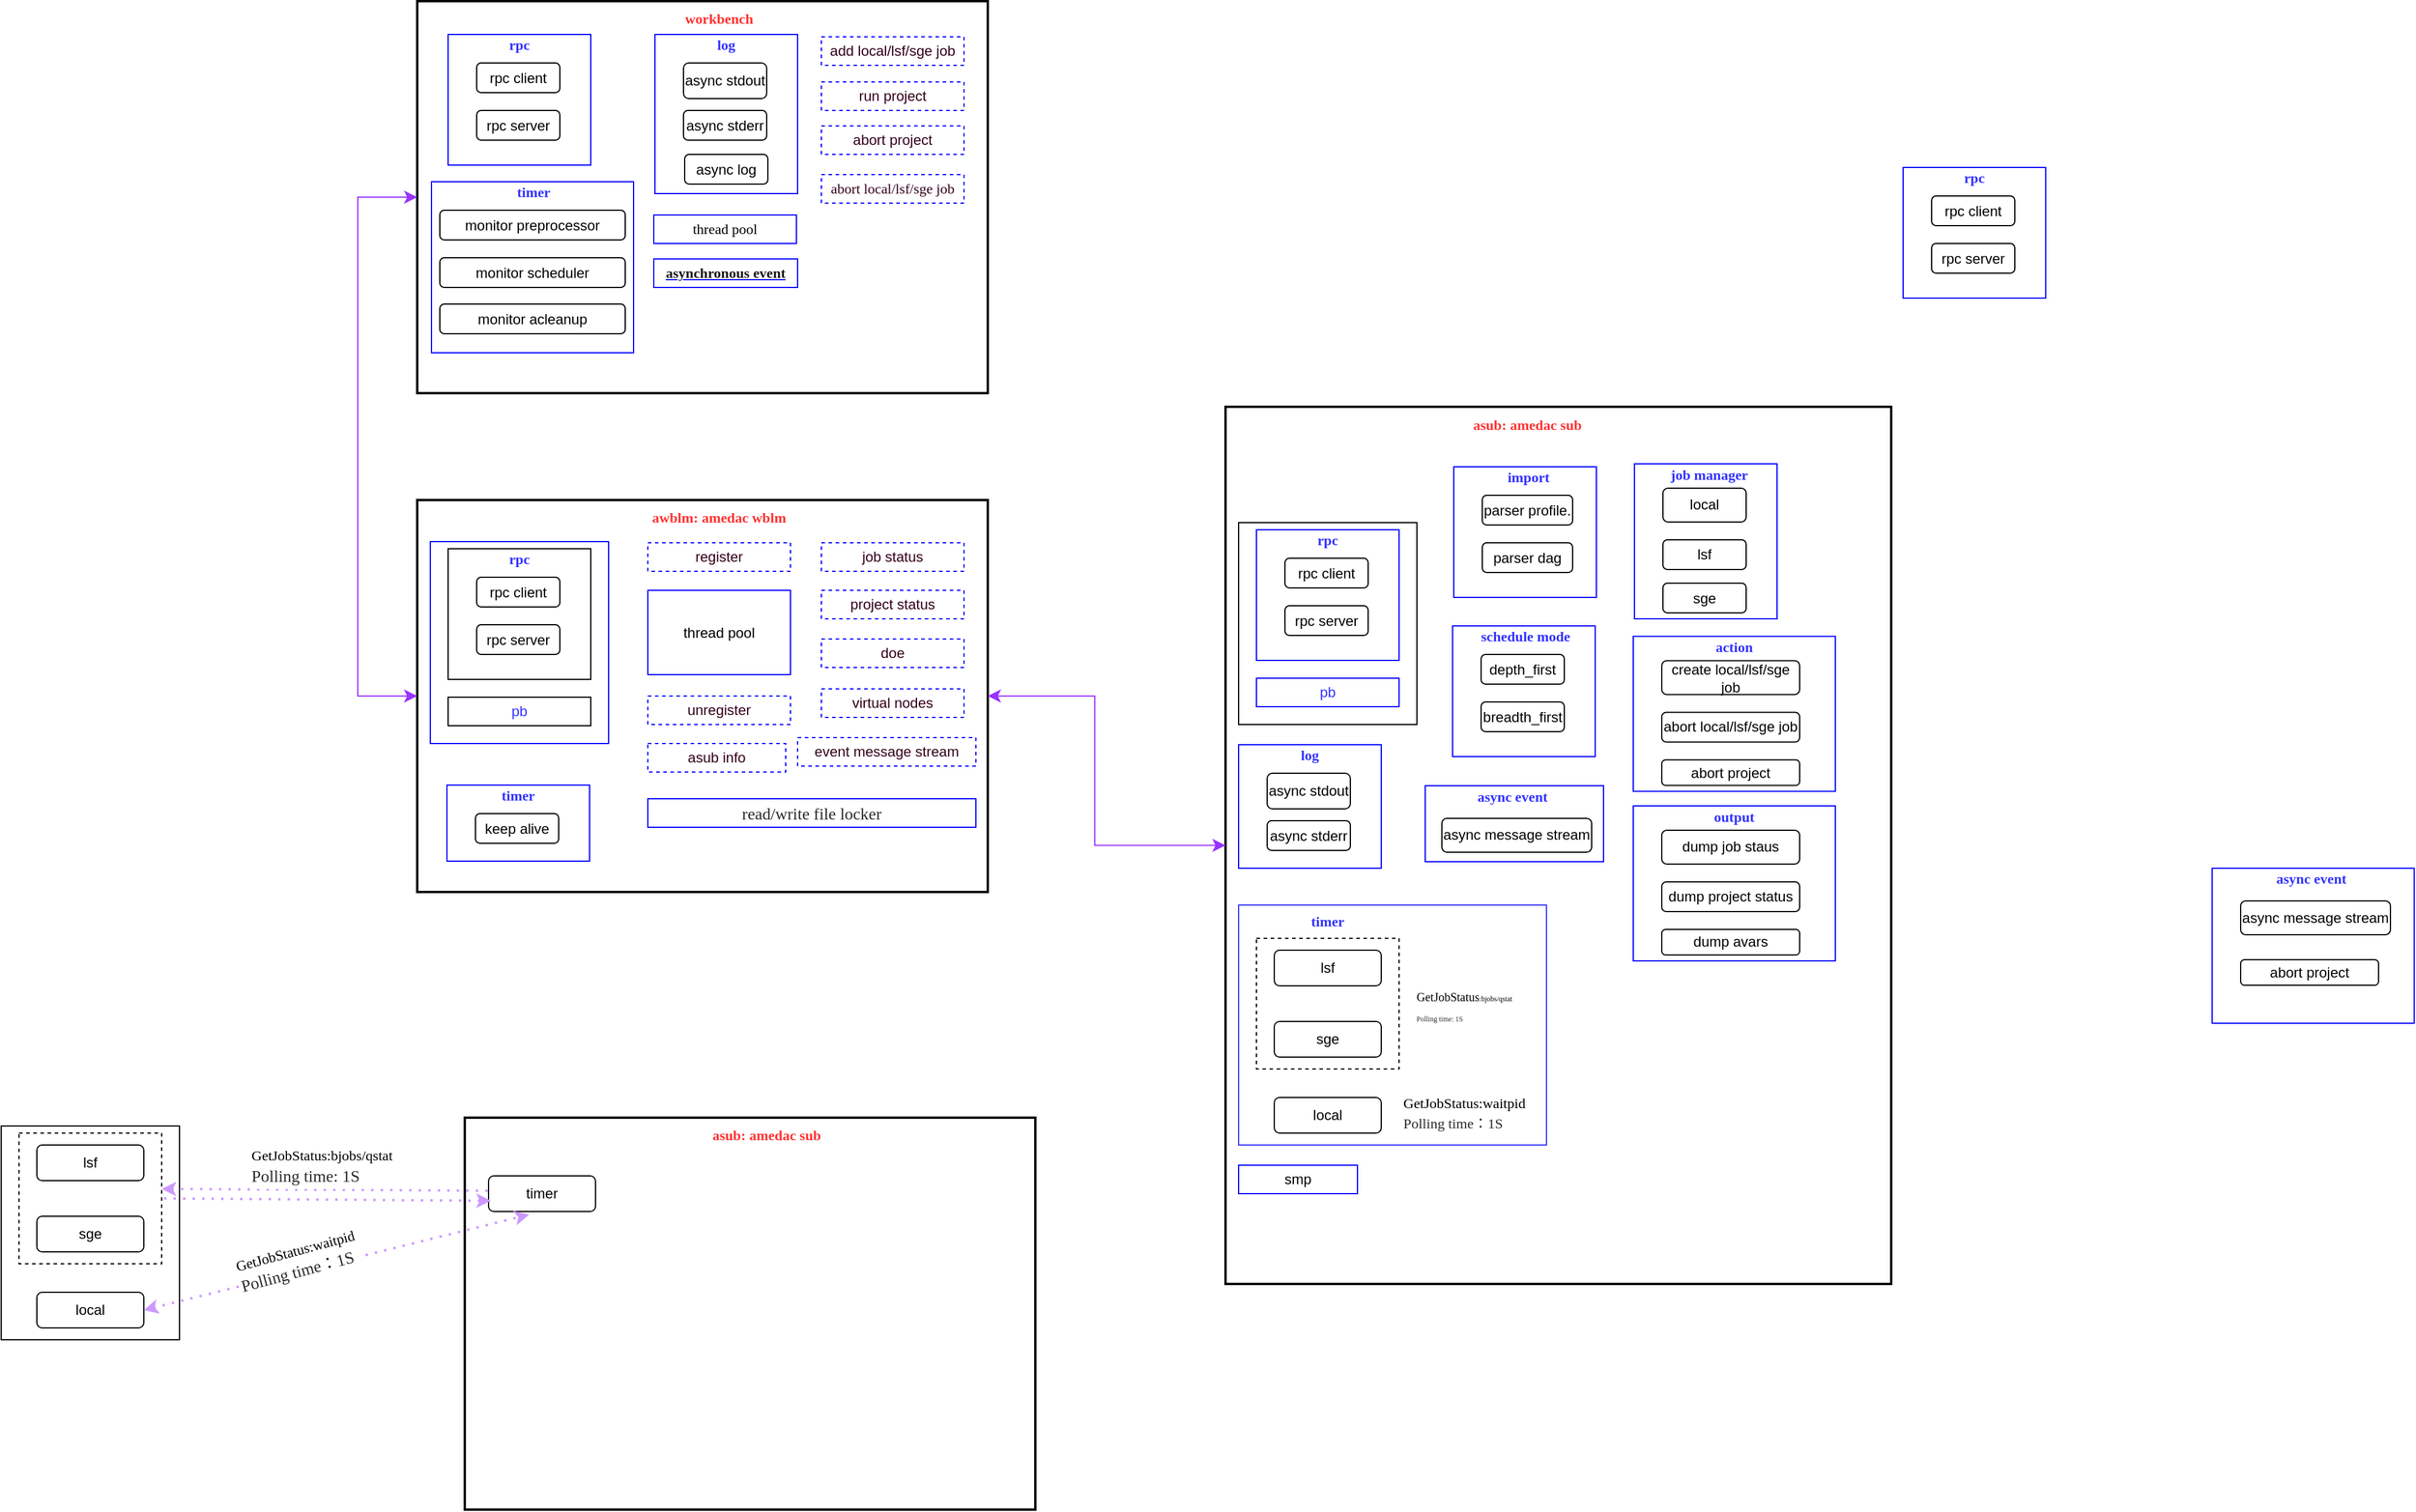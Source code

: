 <mxfile version="21.6.5" type="github">
  <diagram name="第 1 页" id="bX1XAtfb4kWLFVjf-5i0">
    <mxGraphModel dx="2264" dy="2120" grid="1" gridSize="10" guides="1" tooltips="1" connect="1" arrows="1" fold="1" page="1" pageScale="1" pageWidth="827" pageHeight="1169" math="0" shadow="0">
      <root>
        <mxCell id="0" />
        <mxCell id="1" parent="0" />
        <mxCell id="BO7hRAKgIpjlX32Vf64b-1" value="" style="rounded=0;whiteSpace=wrap;html=1;strokeWidth=2;" parent="1" vertex="1">
          <mxGeometry x="160" y="80" width="480" height="330" as="geometry" />
        </mxCell>
        <mxCell id="BO7hRAKgIpjlX32Vf64b-3" value="&lt;font color=&quot;#ff3333&quot; face=&quot;Times New Roman&quot;&gt;&lt;b&gt;awblm: amedac wblm&lt;/b&gt;&lt;/font&gt;" style="text;strokeColor=none;align=center;fillColor=none;html=1;verticalAlign=middle;whiteSpace=wrap;rounded=0;" parent="1" vertex="1">
          <mxGeometry x="321" y="80" width="186" height="30" as="geometry" />
        </mxCell>
        <mxCell id="gykPigOiNcFkzVXbVJ9o-21" value="" style="rounded=0;whiteSpace=wrap;html=1;strokeWidth=2;" parent="1" vertex="1">
          <mxGeometry x="160" y="-340" width="480" height="330" as="geometry" />
        </mxCell>
        <mxCell id="gykPigOiNcFkzVXbVJ9o-22" value="&lt;font color=&quot;#ff3333&quot; face=&quot;Times New Roman&quot;&gt;&lt;b&gt;workbench&lt;/b&gt;&lt;/font&gt;" style="text;strokeColor=none;align=center;fillColor=none;html=1;verticalAlign=middle;whiteSpace=wrap;rounded=0;" parent="1" vertex="1">
          <mxGeometry x="321" y="-340" width="186" height="30" as="geometry" />
        </mxCell>
        <mxCell id="gykPigOiNcFkzVXbVJ9o-25" value="" style="rounded=0;whiteSpace=wrap;html=1;strokeColor=#0000FF;" parent="1" vertex="1">
          <mxGeometry x="186" y="-312" width="120" height="110" as="geometry" />
        </mxCell>
        <mxCell id="gykPigOiNcFkzVXbVJ9o-26" value="rpc client" style="rounded=1;whiteSpace=wrap;html=1;" parent="1" vertex="1">
          <mxGeometry x="210" y="-288" width="70" height="25" as="geometry" />
        </mxCell>
        <mxCell id="gykPigOiNcFkzVXbVJ9o-31" value="&lt;font face=&quot;Times New Roman&quot;&gt;&lt;b&gt;rpc&lt;br&gt;&lt;/b&gt;&lt;/font&gt;" style="text;strokeColor=none;align=center;fillColor=none;html=1;verticalAlign=middle;whiteSpace=wrap;rounded=0;fontColor=#3333FF;" parent="1" vertex="1">
          <mxGeometry x="216" y="-318" width="60" height="30" as="geometry" />
        </mxCell>
        <mxCell id="gykPigOiNcFkzVXbVJ9o-32" value="rpc server" style="rounded=1;whiteSpace=wrap;html=1;" parent="1" vertex="1">
          <mxGeometry x="210" y="-248" width="70" height="25" as="geometry" />
        </mxCell>
        <mxCell id="gykPigOiNcFkzVXbVJ9o-33" value="" style="rounded=0;whiteSpace=wrap;html=1;" parent="1" vertex="1">
          <mxGeometry x="-190" y="607" width="150" height="180" as="geometry" />
        </mxCell>
        <mxCell id="gykPigOiNcFkzVXbVJ9o-34" value="" style="rounded=0;whiteSpace=wrap;html=1;strokeWidth=2;" parent="1" vertex="1">
          <mxGeometry x="200" y="600" width="480" height="330" as="geometry" />
        </mxCell>
        <mxCell id="gykPigOiNcFkzVXbVJ9o-35" value="&lt;font color=&quot;#ff3333&quot; face=&quot;Times New Roman&quot;&gt;&lt;b&gt;asub: amedac sub&lt;/b&gt;&lt;/font&gt;" style="text;strokeColor=none;align=center;fillColor=none;html=1;verticalAlign=middle;whiteSpace=wrap;rounded=0;" parent="1" vertex="1">
          <mxGeometry x="361" y="600" width="186" height="30" as="geometry" />
        </mxCell>
        <mxCell id="gykPigOiNcFkzVXbVJ9o-36" value="timer" style="rounded=1;whiteSpace=wrap;html=1;" parent="1" vertex="1">
          <mxGeometry x="220" y="649" width="90" height="30" as="geometry" />
        </mxCell>
        <mxCell id="gykPigOiNcFkzVXbVJ9o-37" value="" style="rounded=0;whiteSpace=wrap;html=1;dashed=1;" parent="1" vertex="1">
          <mxGeometry x="-175" y="613" width="120" height="110" as="geometry" />
        </mxCell>
        <mxCell id="gykPigOiNcFkzVXbVJ9o-38" value="lsf" style="rounded=1;whiteSpace=wrap;html=1;" parent="1" vertex="1">
          <mxGeometry x="-160" y="623" width="90" height="30" as="geometry" />
        </mxCell>
        <mxCell id="gykPigOiNcFkzVXbVJ9o-39" value="sge" style="rounded=1;whiteSpace=wrap;html=1;" parent="1" vertex="1">
          <mxGeometry x="-160" y="683" width="90" height="30" as="geometry" />
        </mxCell>
        <mxCell id="gykPigOiNcFkzVXbVJ9o-40" value="" style="endArrow=none;dashed=1;html=1;dashPattern=1 3;strokeWidth=2;rounded=0;exitX=1;exitY=0.5;exitDx=0;exitDy=0;entryX=0;entryY=0.75;entryDx=0;entryDy=0;startArrow=classic;startFill=1;strokeColor=#CC99FF;" parent="1" edge="1">
          <mxGeometry width="50" height="50" relative="1" as="geometry">
            <mxPoint x="-55.0" y="660" as="sourcePoint" />
            <mxPoint x="220" y="661.5" as="targetPoint" />
          </mxGeometry>
        </mxCell>
        <mxCell id="gykPigOiNcFkzVXbVJ9o-41" value="&lt;font face=&quot;Times New Roman&quot;&gt;GetJobStatus:bjobs/qstat&lt;br&gt;&lt;/font&gt;&lt;ul style=&quot;box-sizing: border-box; margin: 0px; padding: 0px; color: rgb(42, 43, 46); font-size: 14px; text-align: start; background-color: rgb(255, 255, 255);&quot;&gt;&lt;li style=&quot;box-sizing: border-box; margin: 0px; padding: 0px; list-style: none;&quot;&gt;&lt;p style=&quot;box-sizing: border-box; margin: 0px 0px 2px; padding: 0px; line-height: 21px; display: inline; font-size: var(--main-font-size);&quot; class=&quot;src grammarSection&quot; data-group=&quot;1-1&quot;&gt;&lt;font face=&quot;Times New Roman&quot;&gt;Polling time: 1S&lt;/font&gt;&lt;/p&gt;&lt;/li&gt;&lt;/ul&gt;" style="text;strokeColor=none;align=center;fillColor=none;html=1;verticalAlign=middle;whiteSpace=wrap;rounded=0;" parent="1" vertex="1">
          <mxGeometry y="627" width="160" height="30" as="geometry" />
        </mxCell>
        <mxCell id="gykPigOiNcFkzVXbVJ9o-42" value="" style="endArrow=classic;dashed=1;html=1;dashPattern=1 3;strokeWidth=2;rounded=0;exitX=1;exitY=0.5;exitDx=0;exitDy=0;entryX=0;entryY=0.75;entryDx=0;entryDy=0;startArrow=none;startFill=0;strokeColor=#CC99FF;endFill=1;" parent="1" edge="1">
          <mxGeometry width="50" height="50" relative="1" as="geometry">
            <mxPoint x="-53" y="668" as="sourcePoint" />
            <mxPoint x="222" y="670" as="targetPoint" />
          </mxGeometry>
        </mxCell>
        <mxCell id="gykPigOiNcFkzVXbVJ9o-43" value="local" style="rounded=1;whiteSpace=wrap;html=1;" parent="1" vertex="1">
          <mxGeometry x="-160" y="747" width="90" height="30" as="geometry" />
        </mxCell>
        <mxCell id="gykPigOiNcFkzVXbVJ9o-44" value="" style="endArrow=classic;dashed=1;html=1;dashPattern=1 3;strokeWidth=2;rounded=0;exitX=1;exitY=0.5;exitDx=0;exitDy=0;startArrow=classic;startFill=1;strokeColor=#CC99FF;endFill=1;entryX=0.38;entryY=1.087;entryDx=0;entryDy=0;entryPerimeter=0;" parent="1" source="gykPigOiNcFkzVXbVJ9o-43" target="gykPigOiNcFkzVXbVJ9o-36" edge="1">
          <mxGeometry width="50" height="50" relative="1" as="geometry">
            <mxPoint x="-25" y="747" as="sourcePoint" />
            <mxPoint x="250" y="749" as="targetPoint" />
          </mxGeometry>
        </mxCell>
        <mxCell id="gykPigOiNcFkzVXbVJ9o-45" value="&lt;font face=&quot;Times New Roman&quot;&gt;GetJobStatus:waitpid&lt;br&gt;&lt;/font&gt;&lt;ul style=&quot;box-sizing: border-box; margin: 0px; padding: 0px; color: rgb(42, 43, 46); font-size: 14px; text-align: start; background-color: rgb(255, 255, 255);&quot;&gt;&lt;li style=&quot;box-sizing: border-box; margin: 0px; padding: 0px; list-style: none;&quot;&gt;&lt;p style=&quot;box-sizing: border-box; margin: 0px 0px 2px; padding: 0px; line-height: 21px; display: inline; font-size: var(--main-font-size);&quot; class=&quot;src grammarSection&quot; data-group=&quot;1-1&quot;&gt;&lt;font face=&quot;Times New Roman&quot;&gt;Polling time：1S&lt;/font&gt;&lt;/p&gt;&lt;/li&gt;&lt;/ul&gt;" style="text;strokeColor=none;align=center;fillColor=none;html=1;verticalAlign=middle;whiteSpace=wrap;rounded=0;rotation=-15;" parent="1" vertex="1">
          <mxGeometry x="-20" y="707" width="160" height="30" as="geometry" />
        </mxCell>
        <mxCell id="gykPigOiNcFkzVXbVJ9o-48" value="" style="rounded=0;whiteSpace=wrap;html=1;strokeColor=#0000FF;" parent="1" vertex="1">
          <mxGeometry x="171" y="115" width="150" height="170" as="geometry" />
        </mxCell>
        <mxCell id="gykPigOiNcFkzVXbVJ9o-49" value="" style="rounded=0;whiteSpace=wrap;html=1;strokeColor=#000000;" parent="1" vertex="1">
          <mxGeometry x="186" y="121" width="120" height="110" as="geometry" />
        </mxCell>
        <mxCell id="gykPigOiNcFkzVXbVJ9o-50" value="rpc client" style="rounded=1;whiteSpace=wrap;html=1;" parent="1" vertex="1">
          <mxGeometry x="210" y="145" width="70" height="25" as="geometry" />
        </mxCell>
        <mxCell id="gykPigOiNcFkzVXbVJ9o-52" value="&lt;font face=&quot;Times New Roman&quot;&gt;&lt;b&gt;rpc&lt;br&gt;&lt;/b&gt;&lt;/font&gt;" style="text;strokeColor=none;align=center;fillColor=none;html=1;verticalAlign=middle;whiteSpace=wrap;rounded=0;fontColor=#3333FF;" parent="1" vertex="1">
          <mxGeometry x="216" y="115" width="60" height="30" as="geometry" />
        </mxCell>
        <mxCell id="gykPigOiNcFkzVXbVJ9o-53" value="rpc server" style="rounded=1;whiteSpace=wrap;html=1;" parent="1" vertex="1">
          <mxGeometry x="210" y="185" width="70" height="25" as="geometry" />
        </mxCell>
        <mxCell id="gykPigOiNcFkzVXbVJ9o-46" value="" style="edgeStyle=elbowEdgeStyle;elbow=horizontal;endArrow=classic;html=1;curved=0;rounded=0;endSize=8;startSize=8;exitX=0;exitY=0.5;exitDx=0;exitDy=0;entryX=0;entryY=0.5;entryDx=0;entryDy=0;strokeColor=#9933FF;startArrow=classic;startFill=1;" parent="1" source="gykPigOiNcFkzVXbVJ9o-21" target="BO7hRAKgIpjlX32Vf64b-1" edge="1">
          <mxGeometry width="50" height="50" relative="1" as="geometry">
            <mxPoint x="-80" y="-250" as="sourcePoint" />
            <mxPoint x="-30" y="-300" as="targetPoint" />
            <Array as="points">
              <mxPoint x="110" y="80" />
              <mxPoint x="20" y="-20" />
            </Array>
          </mxGeometry>
        </mxCell>
        <mxCell id="gykPigOiNcFkzVXbVJ9o-55" value="" style="rounded=0;whiteSpace=wrap;html=1;strokeColor=#0000FF;" parent="1" vertex="1">
          <mxGeometry x="185" y="320" width="120" height="64" as="geometry" />
        </mxCell>
        <mxCell id="gykPigOiNcFkzVXbVJ9o-56" value="keep alive" style="rounded=1;whiteSpace=wrap;html=1;" parent="1" vertex="1">
          <mxGeometry x="209" y="344" width="70" height="25" as="geometry" />
        </mxCell>
        <mxCell id="gykPigOiNcFkzVXbVJ9o-58" value="&lt;font face=&quot;Times New Roman&quot;&gt;&lt;b&gt;timer&lt;br&gt;&lt;/b&gt;&lt;/font&gt;" style="text;strokeColor=none;align=center;fillColor=none;html=1;verticalAlign=middle;whiteSpace=wrap;rounded=0;fontColor=#3333FF;" parent="1" vertex="1">
          <mxGeometry x="215" y="314" width="60" height="30" as="geometry" />
        </mxCell>
        <mxCell id="gykPigOiNcFkzVXbVJ9o-62" value="thread pool" style="rounded=0;whiteSpace=wrap;html=1;strokeColor=#0000FF;" parent="1" vertex="1">
          <mxGeometry x="354" y="156" width="120" height="71" as="geometry" />
        </mxCell>
        <mxCell id="gykPigOiNcFkzVXbVJ9o-76" value="&lt;font color=&quot;#3333ff&quot;&gt;pb&lt;/font&gt;" style="rounded=0;whiteSpace=wrap;html=1;strokeColor=#000000;" parent="1" vertex="1">
          <mxGeometry x="186" y="246" width="120" height="24" as="geometry" />
        </mxCell>
        <mxCell id="gykPigOiNcFkzVXbVJ9o-80" value="&lt;font color=&quot;#33001a&quot;&gt;job status&lt;/font&gt;" style="rounded=0;whiteSpace=wrap;html=1;strokeColor=#0000FF;dashed=1;" parent="1" vertex="1">
          <mxGeometry x="500" y="116" width="120" height="24" as="geometry" />
        </mxCell>
        <mxCell id="gykPigOiNcFkzVXbVJ9o-88" value="&lt;font color=&quot;#33001a&quot;&gt;project status&lt;/font&gt;" style="rounded=0;whiteSpace=wrap;html=1;strokeColor=#0000FF;dashed=1;" parent="1" vertex="1">
          <mxGeometry x="500" y="156" width="120" height="24" as="geometry" />
        </mxCell>
        <mxCell id="gykPigOiNcFkzVXbVJ9o-96" value="&lt;font color=&quot;#33001a&quot;&gt;doe&lt;/font&gt;" style="rounded=0;whiteSpace=wrap;html=1;strokeColor=#0000FF;dashed=1;" parent="1" vertex="1">
          <mxGeometry x="500" y="197" width="120" height="24" as="geometry" />
        </mxCell>
        <mxCell id="gykPigOiNcFkzVXbVJ9o-97" value="&lt;font color=&quot;#33001a&quot;&gt;virtual nodes&lt;/font&gt;" style="rounded=0;whiteSpace=wrap;html=1;strokeColor=#0000FF;dashed=1;" parent="1" vertex="1">
          <mxGeometry x="500" y="239" width="120" height="24" as="geometry" />
        </mxCell>
        <mxCell id="gykPigOiNcFkzVXbVJ9o-98" value="&lt;font color=&quot;#33001a&quot;&gt;event message stream&lt;/font&gt;" style="rounded=0;whiteSpace=wrap;html=1;strokeColor=#0000FF;dashed=1;" parent="1" vertex="1">
          <mxGeometry x="480" y="280" width="150" height="24" as="geometry" />
        </mxCell>
        <mxCell id="gykPigOiNcFkzVXbVJ9o-103" value="&lt;font color=&quot;#33001a&quot;&gt;register&lt;/font&gt;" style="rounded=0;whiteSpace=wrap;html=1;strokeColor=#0000FF;dashed=1;" parent="1" vertex="1">
          <mxGeometry x="354" y="116" width="120" height="24" as="geometry" />
        </mxCell>
        <mxCell id="gykPigOiNcFkzVXbVJ9o-104" value="&lt;font color=&quot;#33001a&quot;&gt;unregister&lt;/font&gt;" style="rounded=0;whiteSpace=wrap;html=1;strokeColor=#0000FF;dashed=1;" parent="1" vertex="1">
          <mxGeometry x="354" y="245" width="120" height="24" as="geometry" />
        </mxCell>
        <mxCell id="gykPigOiNcFkzVXbVJ9o-109" value="" style="rounded=0;whiteSpace=wrap;html=1;strokeColor=#0000FF;" parent="1" vertex="1">
          <mxGeometry x="172" y="-188" width="170" height="144" as="geometry" />
        </mxCell>
        <mxCell id="gykPigOiNcFkzVXbVJ9o-110" value="monitor preprocessor" style="rounded=1;whiteSpace=wrap;html=1;" parent="1" vertex="1">
          <mxGeometry x="179" y="-164" width="156" height="25" as="geometry" />
        </mxCell>
        <mxCell id="gykPigOiNcFkzVXbVJ9o-111" value="&lt;font face=&quot;Times New Roman&quot;&gt;&lt;b&gt;timer&lt;br&gt;&lt;/b&gt;&lt;/font&gt;" style="text;strokeColor=none;align=center;fillColor=none;html=1;verticalAlign=middle;whiteSpace=wrap;rounded=0;fontColor=#3333FF;" parent="1" vertex="1">
          <mxGeometry x="228" y="-194" width="60" height="30" as="geometry" />
        </mxCell>
        <mxCell id="gykPigOiNcFkzVXbVJ9o-112" value="monitor scheduler" style="rounded=1;whiteSpace=wrap;html=1;" parent="1" vertex="1">
          <mxGeometry x="179" y="-124" width="156" height="25" as="geometry" />
        </mxCell>
        <mxCell id="gykPigOiNcFkzVXbVJ9o-115" value="monitor acleanup" style="rounded=1;whiteSpace=wrap;html=1;" parent="1" vertex="1">
          <mxGeometry x="179" y="-85" width="156" height="25" as="geometry" />
        </mxCell>
        <mxCell id="gykPigOiNcFkzVXbVJ9o-116" value="" style="rounded=0;whiteSpace=wrap;html=1;strokeColor=#0000FF;" parent="1" vertex="1">
          <mxGeometry x="360" y="-312" width="120" height="134" as="geometry" />
        </mxCell>
        <mxCell id="gykPigOiNcFkzVXbVJ9o-117" value="async stdout" style="rounded=1;whiteSpace=wrap;html=1;" parent="1" vertex="1">
          <mxGeometry x="384" y="-288" width="70" height="30" as="geometry" />
        </mxCell>
        <mxCell id="gykPigOiNcFkzVXbVJ9o-118" value="&lt;font face=&quot;Times New Roman&quot;&gt;&lt;b&gt;log&lt;br&gt;&lt;/b&gt;&lt;/font&gt;" style="text;strokeColor=none;align=center;fillColor=none;html=1;verticalAlign=middle;whiteSpace=wrap;rounded=0;fontColor=#3333FF;" parent="1" vertex="1">
          <mxGeometry x="390" y="-318" width="60" height="30" as="geometry" />
        </mxCell>
        <mxCell id="gykPigOiNcFkzVXbVJ9o-119" value="async stderr" style="rounded=1;whiteSpace=wrap;html=1;" parent="1" vertex="1">
          <mxGeometry x="384" y="-248" width="70" height="25" as="geometry" />
        </mxCell>
        <mxCell id="gykPigOiNcFkzVXbVJ9o-120" value="async log" style="rounded=1;whiteSpace=wrap;html=1;" parent="1" vertex="1">
          <mxGeometry x="385" y="-211" width="70" height="25" as="geometry" />
        </mxCell>
        <mxCell id="gykPigOiNcFkzVXbVJ9o-123" value="&lt;font color=&quot;#33001a&quot;&gt;add local/lsf/sge job&lt;/font&gt;" style="rounded=0;whiteSpace=wrap;html=1;strokeColor=#0000FF;dashed=1;" parent="1" vertex="1">
          <mxGeometry x="500" y="-310" width="120" height="24" as="geometry" />
        </mxCell>
        <mxCell id="gykPigOiNcFkzVXbVJ9o-127" value="&lt;font color=&quot;#33001a&quot;&gt;run project&lt;/font&gt;" style="rounded=0;whiteSpace=wrap;html=1;strokeColor=#0000FF;dashed=1;" parent="1" vertex="1">
          <mxGeometry x="500" y="-272" width="120" height="24" as="geometry" />
        </mxCell>
        <mxCell id="gykPigOiNcFkzVXbVJ9o-128" value="&lt;font color=&quot;#33001a&quot;&gt;abort project&lt;/font&gt;" style="rounded=0;whiteSpace=wrap;html=1;strokeColor=#0000FF;dashed=1;" parent="1" vertex="1">
          <mxGeometry x="500" y="-235" width="120" height="24" as="geometry" />
        </mxCell>
        <mxCell id="gykPigOiNcFkzVXbVJ9o-129" value="&lt;font face=&quot;Times New Roman&quot; color=&quot;#33001a&quot;&gt;abort local/lsf/sge job&lt;/font&gt;" style="rounded=0;whiteSpace=wrap;html=1;strokeColor=#0000FF;dashed=1;" parent="1" vertex="1">
          <mxGeometry x="500" y="-194" width="120" height="24" as="geometry" />
        </mxCell>
        <mxCell id="gykPigOiNcFkzVXbVJ9o-131" value="&lt;font face=&quot;Times New Roman&quot;&gt;thread pool&lt;/font&gt;" style="rounded=0;whiteSpace=wrap;html=1;strokeColor=#0000FF;" parent="1" vertex="1">
          <mxGeometry x="359" y="-160" width="120" height="24" as="geometry" />
        </mxCell>
        <mxCell id="gykPigOiNcFkzVXbVJ9o-135" value="&lt;a style=&quot;box-sizing: border-box; cursor: pointer; outline: none; -webkit-tap-highlight-color: transparent; line-height: 22.5px; font-weight: 600; text-align: start; background-color: rgb(255, 255, 255);&quot; class=&quot;color_pc_blue_text&quot; data-keyword=&quot;asynchronous event&quot;&gt;&lt;font color=&quot;#1a1a1a&quot; style=&quot;font-size: 12px;&quot; face=&quot;Times New Roman&quot;&gt;asynchronous event&lt;/font&gt;&lt;/a&gt;" style="rounded=0;whiteSpace=wrap;html=1;strokeColor=#0000FF;" parent="1" vertex="1">
          <mxGeometry x="359" y="-123" width="121" height="24" as="geometry" />
        </mxCell>
        <mxCell id="gykPigOiNcFkzVXbVJ9o-137" value="" style="rounded=0;whiteSpace=wrap;html=1;strokeWidth=2;" parent="1" vertex="1">
          <mxGeometry x="840" y="1.5" width="560" height="738.5" as="geometry" />
        </mxCell>
        <mxCell id="gykPigOiNcFkzVXbVJ9o-138" value="&lt;font color=&quot;#ff3333&quot; face=&quot;Times New Roman&quot;&gt;&lt;b&gt;asub: amedac sub&lt;/b&gt;&lt;/font&gt;" style="text;strokeColor=none;align=center;fillColor=none;html=1;verticalAlign=middle;whiteSpace=wrap;rounded=0;" parent="1" vertex="1">
          <mxGeometry x="1001" y="1.5" width="186" height="30" as="geometry" />
        </mxCell>
        <mxCell id="gykPigOiNcFkzVXbVJ9o-157" value="" style="edgeStyle=elbowEdgeStyle;elbow=horizontal;endArrow=classic;html=1;curved=0;rounded=0;endSize=8;startSize=8;exitX=1;exitY=0.5;exitDx=0;exitDy=0;entryX=0;entryY=0.5;entryDx=0;entryDy=0;strokeColor=#9933FF;startArrow=classic;startFill=1;" parent="1" source="BO7hRAKgIpjlX32Vf64b-1" target="gykPigOiNcFkzVXbVJ9o-137" edge="1">
          <mxGeometry width="50" height="50" relative="1" as="geometry">
            <mxPoint x="950" y="-182.5" as="sourcePoint" />
            <mxPoint x="950" y="290.5" as="targetPoint" />
            <Array as="points">
              <mxPoint x="730" y="200" />
              <mxPoint x="760" y="72.5" />
            </Array>
          </mxGeometry>
        </mxCell>
        <mxCell id="WwJjF-KTyTpp8xfa5fLg-1" value="" style="rounded=0;whiteSpace=wrap;html=1;" vertex="1" parent="1">
          <mxGeometry x="851" y="99" width="150" height="170" as="geometry" />
        </mxCell>
        <mxCell id="WwJjF-KTyTpp8xfa5fLg-2" value="" style="rounded=0;whiteSpace=wrap;html=1;strokeColor=#0000FF;" vertex="1" parent="1">
          <mxGeometry x="866" y="105" width="120" height="110" as="geometry" />
        </mxCell>
        <mxCell id="WwJjF-KTyTpp8xfa5fLg-3" value="rpc client" style="rounded=1;whiteSpace=wrap;html=1;" vertex="1" parent="1">
          <mxGeometry x="890" y="129" width="70" height="25" as="geometry" />
        </mxCell>
        <mxCell id="WwJjF-KTyTpp8xfa5fLg-4" value="&lt;font face=&quot;Times New Roman&quot;&gt;&lt;b&gt;rpc&lt;br&gt;&lt;/b&gt;&lt;/font&gt;" style="text;strokeColor=none;align=center;fillColor=none;html=1;verticalAlign=middle;whiteSpace=wrap;rounded=0;fontColor=#3333FF;" vertex="1" parent="1">
          <mxGeometry x="896" y="99" width="60" height="30" as="geometry" />
        </mxCell>
        <mxCell id="WwJjF-KTyTpp8xfa5fLg-5" value="rpc server" style="rounded=1;whiteSpace=wrap;html=1;" vertex="1" parent="1">
          <mxGeometry x="890" y="169" width="70" height="25" as="geometry" />
        </mxCell>
        <mxCell id="WwJjF-KTyTpp8xfa5fLg-6" value="&lt;font color=&quot;#3333ff&quot;&gt;pb&lt;/font&gt;" style="rounded=0;whiteSpace=wrap;html=1;strokeColor=#0000FF;" vertex="1" parent="1">
          <mxGeometry x="866" y="230" width="120" height="24" as="geometry" />
        </mxCell>
        <mxCell id="WwJjF-KTyTpp8xfa5fLg-7" value="" style="rounded=0;whiteSpace=wrap;html=1;strokeColor=#0000FF;" vertex="1" parent="1">
          <mxGeometry x="1410" y="-200" width="120" height="110" as="geometry" />
        </mxCell>
        <mxCell id="WwJjF-KTyTpp8xfa5fLg-8" value="rpc client" style="rounded=1;whiteSpace=wrap;html=1;" vertex="1" parent="1">
          <mxGeometry x="1434" y="-176" width="70" height="25" as="geometry" />
        </mxCell>
        <mxCell id="WwJjF-KTyTpp8xfa5fLg-9" value="&lt;font face=&quot;Times New Roman&quot;&gt;&lt;b&gt;rpc&lt;br&gt;&lt;/b&gt;&lt;/font&gt;" style="text;strokeColor=none;align=center;fillColor=none;html=1;verticalAlign=middle;whiteSpace=wrap;rounded=0;fontColor=#3333FF;" vertex="1" parent="1">
          <mxGeometry x="1440" y="-206" width="60" height="30" as="geometry" />
        </mxCell>
        <mxCell id="WwJjF-KTyTpp8xfa5fLg-10" value="rpc server" style="rounded=1;whiteSpace=wrap;html=1;" vertex="1" parent="1">
          <mxGeometry x="1434" y="-136" width="70" height="25" as="geometry" />
        </mxCell>
        <mxCell id="WwJjF-KTyTpp8xfa5fLg-11" value="" style="rounded=0;whiteSpace=wrap;html=1;strokeColor=#0000FF;" vertex="1" parent="1">
          <mxGeometry x="1031" y="186" width="120" height="110" as="geometry" />
        </mxCell>
        <mxCell id="WwJjF-KTyTpp8xfa5fLg-12" value="depth_first" style="rounded=1;whiteSpace=wrap;html=1;" vertex="1" parent="1">
          <mxGeometry x="1055" y="210" width="70" height="25" as="geometry" />
        </mxCell>
        <mxCell id="WwJjF-KTyTpp8xfa5fLg-13" value="&lt;font face=&quot;Times New Roman&quot;&gt;&lt;b&gt;schedule mode&amp;nbsp;&lt;br&gt;&lt;/b&gt;&lt;/font&gt;" style="text;strokeColor=none;align=center;fillColor=none;html=1;verticalAlign=middle;whiteSpace=wrap;rounded=0;fontColor=#3333FF;" vertex="1" parent="1">
          <mxGeometry x="1044" y="180" width="100" height="30" as="geometry" />
        </mxCell>
        <mxCell id="WwJjF-KTyTpp8xfa5fLg-14" value="breadth_first" style="rounded=1;whiteSpace=wrap;html=1;" vertex="1" parent="1">
          <mxGeometry x="1055" y="250" width="70" height="25" as="geometry" />
        </mxCell>
        <mxCell id="WwJjF-KTyTpp8xfa5fLg-18" value="" style="rounded=0;whiteSpace=wrap;html=1;strokeColor=#0000FF;" vertex="1" parent="1">
          <mxGeometry x="851" y="286" width="120" height="104" as="geometry" />
        </mxCell>
        <mxCell id="WwJjF-KTyTpp8xfa5fLg-19" value="async stdout" style="rounded=1;whiteSpace=wrap;html=1;" vertex="1" parent="1">
          <mxGeometry x="875" y="310" width="70" height="30" as="geometry" />
        </mxCell>
        <mxCell id="WwJjF-KTyTpp8xfa5fLg-20" value="&lt;font face=&quot;Times New Roman&quot;&gt;&lt;b&gt;log&lt;br&gt;&lt;/b&gt;&lt;/font&gt;" style="text;strokeColor=none;align=center;fillColor=none;html=1;verticalAlign=middle;whiteSpace=wrap;rounded=0;fontColor=#3333FF;" vertex="1" parent="1">
          <mxGeometry x="881" y="280" width="60" height="30" as="geometry" />
        </mxCell>
        <mxCell id="WwJjF-KTyTpp8xfa5fLg-21" value="async stderr" style="rounded=1;whiteSpace=wrap;html=1;" vertex="1" parent="1">
          <mxGeometry x="875" y="350" width="70" height="25" as="geometry" />
        </mxCell>
        <mxCell id="WwJjF-KTyTpp8xfa5fLg-24" value="&lt;font color=&quot;#33001a&quot;&gt;asub info&lt;/font&gt;" style="rounded=0;whiteSpace=wrap;html=1;strokeColor=#0000FF;dashed=1;" vertex="1" parent="1">
          <mxGeometry x="354" y="285" width="116" height="24" as="geometry" />
        </mxCell>
        <mxCell id="WwJjF-KTyTpp8xfa5fLg-25" value="&lt;ul style=&quot;box-sizing: border-box; margin: 0px; padding: 0px; color: rgb(42, 43, 46); font-size: 14px; text-align: start; background-color: rgb(255, 255, 255);&quot;&gt;&lt;li style=&quot;box-sizing: border-box; margin: 0px; padding: 0px; list-style: none;&quot;&gt;&lt;p style=&quot;box-sizing: border-box; margin: 0px 0px 2px; padding: 0px; line-height: 21px; display: inline; font-size: var(--main-font-size);&quot; class=&quot;src grammarSection&quot; data-group=&quot;1-1&quot;&gt;&lt;font face=&quot;Times New Roman&quot;&gt;read/write file locker&lt;/font&gt;&lt;/p&gt;&lt;/li&gt;&lt;/ul&gt;" style="rounded=0;whiteSpace=wrap;html=1;strokeColor=#0000FF;" vertex="1" parent="1">
          <mxGeometry x="354" y="331.5" width="276" height="24" as="geometry" />
        </mxCell>
        <mxCell id="WwJjF-KTyTpp8xfa5fLg-26" value="" style="rounded=0;whiteSpace=wrap;html=1;strokeColor=#0000FF;" vertex="1" parent="1">
          <mxGeometry x="1032" y="52" width="120" height="110" as="geometry" />
        </mxCell>
        <mxCell id="WwJjF-KTyTpp8xfa5fLg-27" value="parser profile." style="rounded=1;whiteSpace=wrap;html=1;" vertex="1" parent="1">
          <mxGeometry x="1056" y="76" width="76" height="25" as="geometry" />
        </mxCell>
        <mxCell id="WwJjF-KTyTpp8xfa5fLg-28" value="&lt;font face=&quot;Times New Roman&quot;&gt;&lt;b&gt;import&lt;br&gt;&lt;/b&gt;&lt;/font&gt;" style="text;strokeColor=none;align=center;fillColor=none;html=1;verticalAlign=middle;whiteSpace=wrap;rounded=0;fontColor=#3333FF;" vertex="1" parent="1">
          <mxGeometry x="1045" y="46" width="100" height="30" as="geometry" />
        </mxCell>
        <mxCell id="WwJjF-KTyTpp8xfa5fLg-29" value="parser dag" style="rounded=1;whiteSpace=wrap;html=1;" vertex="1" parent="1">
          <mxGeometry x="1056" y="116" width="76" height="25" as="geometry" />
        </mxCell>
        <mxCell id="WwJjF-KTyTpp8xfa5fLg-30" value="" style="rounded=0;whiteSpace=wrap;html=1;strokeColor=#0000FF;" vertex="1" parent="1">
          <mxGeometry x="1184" y="49.5" width="120" height="130.5" as="geometry" />
        </mxCell>
        <mxCell id="WwJjF-KTyTpp8xfa5fLg-31" value="local" style="rounded=1;whiteSpace=wrap;html=1;" vertex="1" parent="1">
          <mxGeometry x="1208" y="70" width="70" height="28.5" as="geometry" />
        </mxCell>
        <mxCell id="WwJjF-KTyTpp8xfa5fLg-32" value="&lt;font face=&quot;Times New Roman&quot;&gt;&lt;b&gt;job manager&lt;br&gt;&lt;/b&gt;&lt;/font&gt;" style="text;strokeColor=none;align=center;fillColor=none;html=1;verticalAlign=middle;whiteSpace=wrap;rounded=0;fontColor=#3333FF;" vertex="1" parent="1">
          <mxGeometry x="1197" y="43.5" width="100" height="30" as="geometry" />
        </mxCell>
        <mxCell id="WwJjF-KTyTpp8xfa5fLg-33" value="lsf" style="rounded=1;whiteSpace=wrap;html=1;" vertex="1" parent="1">
          <mxGeometry x="1208" y="113.5" width="70" height="25" as="geometry" />
        </mxCell>
        <mxCell id="WwJjF-KTyTpp8xfa5fLg-36" value="sge" style="rounded=1;whiteSpace=wrap;html=1;" vertex="1" parent="1">
          <mxGeometry x="1208" y="150" width="70" height="25" as="geometry" />
        </mxCell>
        <mxCell id="WwJjF-KTyTpp8xfa5fLg-43" value="" style="rounded=0;whiteSpace=wrap;html=1;strokeColor=#0000FF;" vertex="1" parent="1">
          <mxGeometry x="1183" y="337.5" width="170" height="130.5" as="geometry" />
        </mxCell>
        <mxCell id="WwJjF-KTyTpp8xfa5fLg-44" value="dump job staus" style="rounded=1;whiteSpace=wrap;html=1;" vertex="1" parent="1">
          <mxGeometry x="1207" y="358" width="116" height="28.5" as="geometry" />
        </mxCell>
        <mxCell id="WwJjF-KTyTpp8xfa5fLg-45" value="&lt;font face=&quot;Times New Roman&quot;&gt;&lt;b&gt;output&lt;br&gt;&lt;/b&gt;&lt;/font&gt;" style="text;strokeColor=none;align=center;fillColor=none;html=1;verticalAlign=middle;whiteSpace=wrap;rounded=0;fontColor=#3333FF;" vertex="1" parent="1">
          <mxGeometry x="1218" y="331.5" width="100" height="30" as="geometry" />
        </mxCell>
        <mxCell id="WwJjF-KTyTpp8xfa5fLg-46" value="dump project status" style="rounded=1;whiteSpace=wrap;html=1;" vertex="1" parent="1">
          <mxGeometry x="1207" y="401.5" width="116" height="25" as="geometry" />
        </mxCell>
        <mxCell id="WwJjF-KTyTpp8xfa5fLg-47" value="dump avars" style="rounded=1;whiteSpace=wrap;html=1;" vertex="1" parent="1">
          <mxGeometry x="1207" y="441.5" width="116" height="21.5" as="geometry" />
        </mxCell>
        <mxCell id="WwJjF-KTyTpp8xfa5fLg-48" value="smp" style="rounded=0;whiteSpace=wrap;html=1;strokeColor=#0000FF;" vertex="1" parent="1">
          <mxGeometry x="851" y="640" width="100" height="24" as="geometry" />
        </mxCell>
        <mxCell id="WwJjF-KTyTpp8xfa5fLg-53" value="" style="rounded=0;whiteSpace=wrap;html=1;strokeColor=#0000FF;" vertex="1" parent="1">
          <mxGeometry x="1183" y="194.75" width="170" height="130.5" as="geometry" />
        </mxCell>
        <mxCell id="WwJjF-KTyTpp8xfa5fLg-54" value="create local/lsf/sge job" style="rounded=1;whiteSpace=wrap;html=1;" vertex="1" parent="1">
          <mxGeometry x="1207" y="215.25" width="116" height="28.5" as="geometry" />
        </mxCell>
        <mxCell id="WwJjF-KTyTpp8xfa5fLg-55" value="&lt;font face=&quot;Times New Roman&quot;&gt;&lt;b&gt;action&lt;br&gt;&lt;/b&gt;&lt;/font&gt;" style="text;strokeColor=none;align=center;fillColor=none;html=1;verticalAlign=middle;whiteSpace=wrap;rounded=0;fontColor=#3333FF;" vertex="1" parent="1">
          <mxGeometry x="1218" y="188.75" width="100" height="30" as="geometry" />
        </mxCell>
        <mxCell id="WwJjF-KTyTpp8xfa5fLg-56" value="abort local/lsf/sge job" style="rounded=1;whiteSpace=wrap;html=1;" vertex="1" parent="1">
          <mxGeometry x="1207" y="258.75" width="116" height="25" as="geometry" />
        </mxCell>
        <mxCell id="WwJjF-KTyTpp8xfa5fLg-57" value="abort project" style="rounded=1;whiteSpace=wrap;html=1;" vertex="1" parent="1">
          <mxGeometry x="1207" y="298.75" width="116" height="21.5" as="geometry" />
        </mxCell>
        <mxCell id="WwJjF-KTyTpp8xfa5fLg-59" value="" style="rounded=0;whiteSpace=wrap;html=1;strokeColor=#0000FF;" vertex="1" parent="1">
          <mxGeometry x="1670" y="390" width="170" height="130.5" as="geometry" />
        </mxCell>
        <mxCell id="WwJjF-KTyTpp8xfa5fLg-60" value="async message stream" style="rounded=1;whiteSpace=wrap;html=1;" vertex="1" parent="1">
          <mxGeometry x="1694" y="417.5" width="126" height="28.5" as="geometry" />
        </mxCell>
        <mxCell id="WwJjF-KTyTpp8xfa5fLg-61" value="&lt;font face=&quot;Times New Roman&quot;&gt;&lt;b&gt;async event&amp;nbsp;&lt;br&gt;&lt;/b&gt;&lt;/font&gt;" style="text;strokeColor=none;align=center;fillColor=none;html=1;verticalAlign=middle;whiteSpace=wrap;rounded=0;fontColor=#3333FF;" vertex="1" parent="1">
          <mxGeometry x="1705" y="384" width="100" height="30" as="geometry" />
        </mxCell>
        <mxCell id="WwJjF-KTyTpp8xfa5fLg-62" value="abort project" style="rounded=1;whiteSpace=wrap;html=1;" vertex="1" parent="1">
          <mxGeometry x="1694" y="467" width="116" height="21.5" as="geometry" />
        </mxCell>
        <mxCell id="WwJjF-KTyTpp8xfa5fLg-63" value="" style="rounded=0;whiteSpace=wrap;html=1;strokeColor=#0000FF;" vertex="1" parent="1">
          <mxGeometry x="1008" y="320.5" width="150" height="64" as="geometry" />
        </mxCell>
        <mxCell id="WwJjF-KTyTpp8xfa5fLg-64" value="async message stream" style="rounded=1;whiteSpace=wrap;html=1;" vertex="1" parent="1">
          <mxGeometry x="1022" y="348" width="126" height="28.5" as="geometry" />
        </mxCell>
        <mxCell id="WwJjF-KTyTpp8xfa5fLg-65" value="&lt;font face=&quot;Times New Roman&quot;&gt;&lt;b&gt;async event&amp;nbsp;&lt;br&gt;&lt;/b&gt;&lt;/font&gt;" style="text;strokeColor=none;align=center;fillColor=none;html=1;verticalAlign=middle;whiteSpace=wrap;rounded=0;fontColor=#3333FF;" vertex="1" parent="1">
          <mxGeometry x="1033" y="314.5" width="100" height="30" as="geometry" />
        </mxCell>
        <mxCell id="WwJjF-KTyTpp8xfa5fLg-68" value="" style="rounded=0;whiteSpace=wrap;html=1;strokeColor=#3333FF;" vertex="1" parent="1">
          <mxGeometry x="851" y="421" width="259" height="202" as="geometry" />
        </mxCell>
        <mxCell id="WwJjF-KTyTpp8xfa5fLg-69" value="" style="rounded=0;whiteSpace=wrap;html=1;dashed=1;" vertex="1" parent="1">
          <mxGeometry x="866" y="449" width="120" height="110" as="geometry" />
        </mxCell>
        <mxCell id="WwJjF-KTyTpp8xfa5fLg-70" value="lsf" style="rounded=1;whiteSpace=wrap;html=1;" vertex="1" parent="1">
          <mxGeometry x="881" y="459" width="90" height="30" as="geometry" />
        </mxCell>
        <mxCell id="WwJjF-KTyTpp8xfa5fLg-71" value="sge" style="rounded=1;whiteSpace=wrap;html=1;" vertex="1" parent="1">
          <mxGeometry x="881" y="519" width="90" height="30" as="geometry" />
        </mxCell>
        <mxCell id="WwJjF-KTyTpp8xfa5fLg-72" value="&lt;font style=&quot;&quot; face=&quot;Times New Roman&quot;&gt;&lt;font style=&quot;font-size: 10px;&quot;&gt;GetJobStatus&lt;/font&gt;&lt;span style=&quot;font-size: 6px;&quot;&gt;:bjobs/qstat&lt;/span&gt;&lt;br&gt;&lt;/font&gt;&lt;ul style=&quot;box-sizing: border-box; margin: 0px; padding: 0px; color: rgb(42, 43, 46); text-align: start; background-color: rgb(255, 255, 255);&quot;&gt;&lt;li style=&quot;box-sizing: border-box; margin: 0px; padding: 0px; list-style: none;&quot;&gt;&lt;p style=&quot;box-sizing: border-box; margin: 0px 0px 2px; padding: 0px; line-height: 21px; display: inline;&quot; class=&quot;src grammarSection&quot; data-group=&quot;1-1&quot;&gt;&lt;font style=&quot;font-size: 6px;&quot; face=&quot;Times New Roman&quot;&gt;Polling time: 1S&lt;/font&gt;&lt;/p&gt;&lt;/li&gt;&lt;/ul&gt;" style="text;strokeColor=none;align=center;fillColor=none;html=1;verticalAlign=middle;whiteSpace=wrap;rounded=0;" vertex="1" parent="1">
          <mxGeometry x="961" y="493.5" width="160" height="30" as="geometry" />
        </mxCell>
        <mxCell id="WwJjF-KTyTpp8xfa5fLg-73" value="local" style="rounded=1;whiteSpace=wrap;html=1;" vertex="1" parent="1">
          <mxGeometry x="881" y="583" width="90" height="30" as="geometry" />
        </mxCell>
        <mxCell id="WwJjF-KTyTpp8xfa5fLg-74" value="&lt;font style=&quot;font-size: 12px;&quot; face=&quot;Times New Roman&quot;&gt;GetJobStatus:waitpid&lt;br&gt;&lt;/font&gt;&lt;ul style=&quot;box-sizing: border-box; margin: 0px; padding: 0px; color: rgb(42, 43, 46); text-align: start; background-color: rgb(255, 255, 255);&quot;&gt;&lt;li style=&quot;box-sizing: border-box; margin: 0px; padding: 0px; list-style: none;&quot;&gt;&lt;p style=&quot;box-sizing: border-box; margin: 0px 0px 2px; padding: 0px; line-height: 21px; display: inline;&quot; class=&quot;src grammarSection&quot; data-group=&quot;1-1&quot;&gt;&lt;font style=&quot;font-size: 12px;&quot; face=&quot;Times New Roman&quot;&gt;Polling time：1S&lt;/font&gt;&lt;/p&gt;&lt;/li&gt;&lt;/ul&gt;" style="text;strokeColor=none;align=center;fillColor=none;html=1;verticalAlign=middle;whiteSpace=wrap;rounded=0;rotation=0;" vertex="1" parent="1">
          <mxGeometry x="961" y="583" width="160" height="30" as="geometry" />
        </mxCell>
        <mxCell id="WwJjF-KTyTpp8xfa5fLg-75" value="&lt;font face=&quot;Times New Roman&quot;&gt;&lt;b&gt;timer&lt;br&gt;&lt;/b&gt;&lt;/font&gt;" style="text;strokeColor=none;align=center;fillColor=none;html=1;verticalAlign=middle;whiteSpace=wrap;rounded=0;fontColor=#3333FF;" vertex="1" parent="1">
          <mxGeometry x="876" y="420" width="100" height="30" as="geometry" />
        </mxCell>
      </root>
    </mxGraphModel>
  </diagram>
</mxfile>
